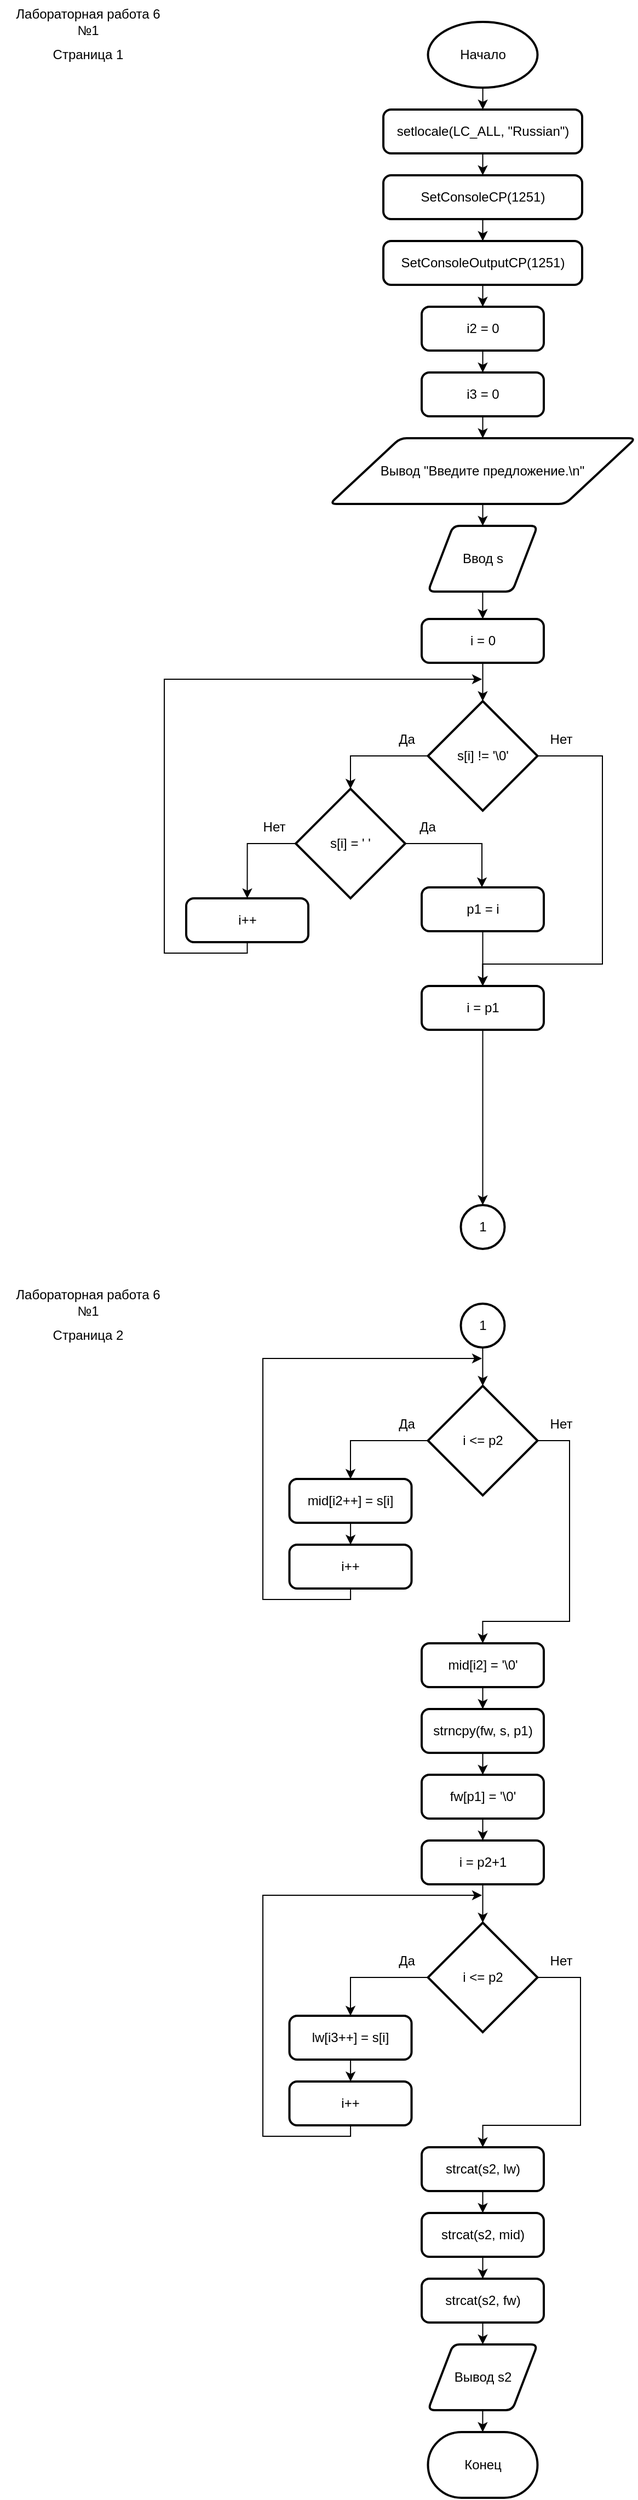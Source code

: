 <mxfile version="20.7.4" type="device" pages="2"><diagram id="2Q4jkBRF-eAL6RVQkHCG" name="1"><mxGraphModel dx="1434" dy="791" grid="1" gridSize="10" guides="1" tooltips="1" connect="1" arrows="1" fold="1" page="1" pageScale="1" pageWidth="827" pageHeight="1169" math="0" shadow="0"><root><mxCell id="0"/><mxCell id="1" parent="0"/><mxCell id="x0oY78uk8iaz-X1Ae8mS-2" value="" style="edgeStyle=orthogonalEdgeStyle;rounded=0;orthogonalLoop=1;jettySize=auto;html=1;" parent="1" source="x0oY78uk8iaz-X1Ae8mS-3" target="x0oY78uk8iaz-X1Ae8mS-5" edge="1"><mxGeometry relative="1" as="geometry"/></mxCell><mxCell id="x0oY78uk8iaz-X1Ae8mS-3" value="Начало" style="strokeWidth=2;html=1;shape=mxgraph.flowchart.start_1;whiteSpace=wrap;" parent="1" vertex="1"><mxGeometry x="390.75" y="20" width="100" height="60" as="geometry"/></mxCell><mxCell id="x0oY78uk8iaz-X1Ae8mS-4" value="" style="edgeStyle=orthogonalEdgeStyle;rounded=0;orthogonalLoop=1;jettySize=auto;html=1;" parent="1" source="x0oY78uk8iaz-X1Ae8mS-5" edge="1"><mxGeometry relative="1" as="geometry"><mxPoint x="440.724" y="160" as="targetPoint"/></mxGeometry></mxCell><mxCell id="x0oY78uk8iaz-X1Ae8mS-5" value="setlocale(LC_ALL, &quot;Russian&quot;)" style="rounded=1;whiteSpace=wrap;html=1;absoluteArcSize=1;arcSize=14;strokeWidth=2;fontSize=12;" parent="1" vertex="1"><mxGeometry x="350" y="100" width="181.5" height="40" as="geometry"/></mxCell><mxCell id="x0oY78uk8iaz-X1Ae8mS-10" value="" style="edgeStyle=orthogonalEdgeStyle;rounded=0;orthogonalLoop=1;jettySize=auto;html=1;" parent="1" source="x0oY78uk8iaz-X1Ae8mS-8" target="x0oY78uk8iaz-X1Ae8mS-9" edge="1"><mxGeometry relative="1" as="geometry"/></mxCell><mxCell id="x0oY78uk8iaz-X1Ae8mS-8" value="SetConsoleCP(1251)" style="rounded=1;whiteSpace=wrap;html=1;absoluteArcSize=1;arcSize=14;strokeWidth=2;fontSize=12;" parent="1" vertex="1"><mxGeometry x="350" y="160" width="181.5" height="40" as="geometry"/></mxCell><mxCell id="x0oY78uk8iaz-X1Ae8mS-12" value="" style="edgeStyle=orthogonalEdgeStyle;rounded=0;orthogonalLoop=1;jettySize=auto;html=1;" parent="1" source="x0oY78uk8iaz-X1Ae8mS-9" target="x0oY78uk8iaz-X1Ae8mS-11" edge="1"><mxGeometry relative="1" as="geometry"/></mxCell><mxCell id="x0oY78uk8iaz-X1Ae8mS-9" value="SetConsoleOutputCP(1251)" style="rounded=1;whiteSpace=wrap;html=1;absoluteArcSize=1;arcSize=14;strokeWidth=2;fontSize=12;" parent="1" vertex="1"><mxGeometry x="350" y="220" width="181.5" height="40" as="geometry"/></mxCell><mxCell id="x0oY78uk8iaz-X1Ae8mS-14" value="" style="edgeStyle=orthogonalEdgeStyle;rounded=0;orthogonalLoop=1;jettySize=auto;html=1;" parent="1" source="x0oY78uk8iaz-X1Ae8mS-11" target="x0oY78uk8iaz-X1Ae8mS-13" edge="1"><mxGeometry relative="1" as="geometry"/></mxCell><mxCell id="x0oY78uk8iaz-X1Ae8mS-11" value="i2 = 0" style="rounded=1;whiteSpace=wrap;html=1;absoluteArcSize=1;arcSize=14;strokeWidth=2;fontSize=12;" parent="1" vertex="1"><mxGeometry x="385" y="280" width="111.5" height="40" as="geometry"/></mxCell><mxCell id="x0oY78uk8iaz-X1Ae8mS-16" value="" style="edgeStyle=orthogonalEdgeStyle;rounded=0;orthogonalLoop=1;jettySize=auto;html=1;" parent="1" source="x0oY78uk8iaz-X1Ae8mS-13" target="x0oY78uk8iaz-X1Ae8mS-15" edge="1"><mxGeometry relative="1" as="geometry"/></mxCell><mxCell id="x0oY78uk8iaz-X1Ae8mS-13" value="i3 = 0" style="rounded=1;whiteSpace=wrap;html=1;absoluteArcSize=1;arcSize=14;strokeWidth=2;fontSize=12;" parent="1" vertex="1"><mxGeometry x="385" y="340" width="111.5" height="40" as="geometry"/></mxCell><mxCell id="x0oY78uk8iaz-X1Ae8mS-18" value="" style="edgeStyle=orthogonalEdgeStyle;rounded=0;orthogonalLoop=1;jettySize=auto;html=1;" parent="1" source="x0oY78uk8iaz-X1Ae8mS-15" target="x0oY78uk8iaz-X1Ae8mS-17" edge="1"><mxGeometry relative="1" as="geometry"/></mxCell><mxCell id="x0oY78uk8iaz-X1Ae8mS-15" value="Вывод&amp;nbsp;&quot;Введите предложение.\n&quot;" style="shape=parallelogram;html=1;strokeWidth=2;perimeter=parallelogramPerimeter;whiteSpace=wrap;rounded=1;arcSize=12;size=0.23;" parent="1" vertex="1"><mxGeometry x="301.12" y="400" width="279.25" height="60" as="geometry"/></mxCell><mxCell id="x0oY78uk8iaz-X1Ae8mS-20" value="" style="edgeStyle=orthogonalEdgeStyle;rounded=0;orthogonalLoop=1;jettySize=auto;html=1;" parent="1" source="x0oY78uk8iaz-X1Ae8mS-17" target="x0oY78uk8iaz-X1Ae8mS-19" edge="1"><mxGeometry relative="1" as="geometry"/></mxCell><mxCell id="x0oY78uk8iaz-X1Ae8mS-17" value="Ввод s" style="shape=parallelogram;html=1;strokeWidth=2;perimeter=parallelogramPerimeter;whiteSpace=wrap;rounded=1;arcSize=12;size=0.23;" parent="1" vertex="1"><mxGeometry x="390.74" y="480" width="100" height="60" as="geometry"/></mxCell><mxCell id="x0oY78uk8iaz-X1Ae8mS-22" value="" style="edgeStyle=orthogonalEdgeStyle;rounded=0;orthogonalLoop=1;jettySize=auto;html=1;" parent="1" source="x0oY78uk8iaz-X1Ae8mS-19" target="x0oY78uk8iaz-X1Ae8mS-21" edge="1"><mxGeometry relative="1" as="geometry"/></mxCell><mxCell id="x0oY78uk8iaz-X1Ae8mS-19" value="i = 0" style="rounded=1;whiteSpace=wrap;html=1;absoluteArcSize=1;arcSize=14;strokeWidth=2;fontSize=12;" parent="1" vertex="1"><mxGeometry x="384.99" y="565" width="111.5" height="40" as="geometry"/></mxCell><mxCell id="x0oY78uk8iaz-X1Ae8mS-24" style="edgeStyle=orthogonalEdgeStyle;rounded=0;orthogonalLoop=1;jettySize=auto;html=1;entryX=0.5;entryY=0;entryDx=0;entryDy=0;entryPerimeter=0;" parent="1" source="x0oY78uk8iaz-X1Ae8mS-21" target="x0oY78uk8iaz-X1Ae8mS-23" edge="1"><mxGeometry relative="1" as="geometry"/></mxCell><mxCell id="x0oY78uk8iaz-X1Ae8mS-58" style="edgeStyle=orthogonalEdgeStyle;rounded=0;orthogonalLoop=1;jettySize=auto;html=1;entryX=0.5;entryY=0;entryDx=0;entryDy=0;" parent="1" source="x0oY78uk8iaz-X1Ae8mS-21" target="x0oY78uk8iaz-X1Ae8mS-44" edge="1"><mxGeometry relative="1" as="geometry"><Array as="points"><mxPoint x="550" y="690"/><mxPoint x="550" y="880"/><mxPoint x="441" y="880"/></Array></mxGeometry></mxCell><mxCell id="x0oY78uk8iaz-X1Ae8mS-21" value="s[i] != '\0'" style="strokeWidth=2;html=1;shape=mxgraph.flowchart.decision;whiteSpace=wrap;" parent="1" vertex="1"><mxGeometry x="390.74" y="640" width="100" height="100" as="geometry"/></mxCell><mxCell id="x0oY78uk8iaz-X1Ae8mS-26" style="edgeStyle=orthogonalEdgeStyle;rounded=0;orthogonalLoop=1;jettySize=auto;html=1;entryX=0.5;entryY=0;entryDx=0;entryDy=0;" parent="1" source="x0oY78uk8iaz-X1Ae8mS-23" target="x0oY78uk8iaz-X1Ae8mS-25" edge="1"><mxGeometry relative="1" as="geometry"><Array as="points"><mxPoint x="440" y="770"/><mxPoint x="440" y="810"/></Array></mxGeometry></mxCell><mxCell id="x0oY78uk8iaz-X1Ae8mS-32" style="edgeStyle=orthogonalEdgeStyle;rounded=0;orthogonalLoop=1;jettySize=auto;html=1;entryX=0.5;entryY=0;entryDx=0;entryDy=0;" parent="1" source="x0oY78uk8iaz-X1Ae8mS-23" target="x0oY78uk8iaz-X1Ae8mS-31" edge="1"><mxGeometry relative="1" as="geometry"><Array as="points"><mxPoint x="226" y="770"/></Array></mxGeometry></mxCell><mxCell id="x0oY78uk8iaz-X1Ae8mS-23" value="s[i] = ' '" style="strokeWidth=2;html=1;shape=mxgraph.flowchart.decision;whiteSpace=wrap;" parent="1" vertex="1"><mxGeometry x="270" y="720" width="100" height="100" as="geometry"/></mxCell><mxCell id="x0oY78uk8iaz-X1Ae8mS-57" style="edgeStyle=orthogonalEdgeStyle;rounded=0;orthogonalLoop=1;jettySize=auto;html=1;entryX=0.5;entryY=0;entryDx=0;entryDy=0;" parent="1" source="x0oY78uk8iaz-X1Ae8mS-25" target="x0oY78uk8iaz-X1Ae8mS-44" edge="1"><mxGeometry relative="1" as="geometry"/></mxCell><mxCell id="x0oY78uk8iaz-X1Ae8mS-25" value="p1 = i" style="rounded=1;whiteSpace=wrap;html=1;absoluteArcSize=1;arcSize=14;strokeWidth=2;fontSize=12;" parent="1" vertex="1"><mxGeometry x="385" y="810" width="111.5" height="40" as="geometry"/></mxCell><mxCell id="x0oY78uk8iaz-X1Ae8mS-37" style="edgeStyle=orthogonalEdgeStyle;rounded=0;orthogonalLoop=1;jettySize=auto;html=1;" parent="1" source="x0oY78uk8iaz-X1Ae8mS-31" edge="1"><mxGeometry relative="1" as="geometry"><mxPoint x="440.0" y="620" as="targetPoint"/><Array as="points"><mxPoint x="226" y="870"/><mxPoint x="150" y="870"/><mxPoint x="150" y="620"/></Array></mxGeometry></mxCell><mxCell id="x0oY78uk8iaz-X1Ae8mS-31" value="i++" style="rounded=1;whiteSpace=wrap;html=1;absoluteArcSize=1;arcSize=14;strokeWidth=2;fontSize=12;" parent="1" vertex="1"><mxGeometry x="170" y="820" width="111.5" height="40" as="geometry"/></mxCell><mxCell id="x0oY78uk8iaz-X1Ae8mS-38" value="Да" style="text;html=1;align=center;verticalAlign=middle;resizable=0;points=[];autosize=1;strokeColor=none;fillColor=none;" parent="1" vertex="1"><mxGeometry x="350.75" y="660.0" width="40" height="30" as="geometry"/></mxCell><mxCell id="x0oY78uk8iaz-X1Ae8mS-39" value="Да" style="text;html=1;align=center;verticalAlign=middle;resizable=0;points=[];autosize=1;strokeColor=none;fillColor=none;" parent="1" vertex="1"><mxGeometry x="370" y="740.0" width="40" height="30" as="geometry"/></mxCell><mxCell id="x0oY78uk8iaz-X1Ae8mS-40" value="Нет" style="text;html=1;align=center;verticalAlign=middle;resizable=0;points=[];autosize=1;strokeColor=none;fillColor=none;" parent="1" vertex="1"><mxGeometry x="230" y="740" width="40" height="30" as="geometry"/></mxCell><mxCell id="x0oY78uk8iaz-X1Ae8mS-41" value="Нет" style="text;html=1;align=center;verticalAlign=middle;resizable=0;points=[];autosize=1;strokeColor=none;fillColor=none;" parent="1" vertex="1"><mxGeometry x="491.5" y="660" width="40" height="30" as="geometry"/></mxCell><mxCell id="x0oY78uk8iaz-X1Ae8mS-86" style="edgeStyle=orthogonalEdgeStyle;rounded=0;orthogonalLoop=1;jettySize=auto;html=1;entryX=0.5;entryY=0;entryDx=0;entryDy=0;entryPerimeter=0;" parent="1" source="x0oY78uk8iaz-X1Ae8mS-44" target="x0oY78uk8iaz-X1Ae8mS-83" edge="1"><mxGeometry relative="1" as="geometry"/></mxCell><mxCell id="x0oY78uk8iaz-X1Ae8mS-44" value="i = p1" style="rounded=1;whiteSpace=wrap;html=1;absoluteArcSize=1;arcSize=14;strokeWidth=2;fontSize=12;" parent="1" vertex="1"><mxGeometry x="384.99" y="900" width="111.5" height="40" as="geometry"/></mxCell><mxCell id="x0oY78uk8iaz-X1Ae8mS-45" style="edgeStyle=orthogonalEdgeStyle;rounded=0;orthogonalLoop=1;jettySize=auto;html=1;entryX=0.5;entryY=0;entryDx=0;entryDy=0;" parent="1" source="x0oY78uk8iaz-X1Ae8mS-46" target="x0oY78uk8iaz-X1Ae8mS-59" edge="1"><mxGeometry relative="1" as="geometry"><mxPoint x="320" y="1345" as="targetPoint"/><Array as="points"><mxPoint x="320" y="1315"/></Array></mxGeometry></mxCell><mxCell id="x0oY78uk8iaz-X1Ae8mS-90" style="edgeStyle=orthogonalEdgeStyle;rounded=0;orthogonalLoop=1;jettySize=auto;html=1;entryX=0.5;entryY=0;entryDx=0;entryDy=0;" parent="1" source="x0oY78uk8iaz-X1Ae8mS-46" target="x0oY78uk8iaz-X1Ae8mS-89" edge="1"><mxGeometry relative="1" as="geometry"><Array as="points"><mxPoint x="520" y="1315"/><mxPoint x="520" y="1480"/><mxPoint x="441" y="1480"/></Array></mxGeometry></mxCell><mxCell id="x0oY78uk8iaz-X1Ae8mS-46" value="i &amp;lt;= p2" style="strokeWidth=2;html=1;shape=mxgraph.flowchart.decision;whiteSpace=wrap;" parent="1" vertex="1"><mxGeometry x="390.74" y="1265" width="100" height="100" as="geometry"/></mxCell><mxCell id="x0oY78uk8iaz-X1Ae8mS-53" value="Да" style="text;html=1;align=center;verticalAlign=middle;resizable=0;points=[];autosize=1;strokeColor=none;fillColor=none;" parent="1" vertex="1"><mxGeometry x="350.75" y="1285.0" width="40" height="30" as="geometry"/></mxCell><mxCell id="x0oY78uk8iaz-X1Ae8mS-56" value="Нет" style="text;html=1;align=center;verticalAlign=middle;resizable=0;points=[];autosize=1;strokeColor=none;fillColor=none;" parent="1" vertex="1"><mxGeometry x="491.5" y="1285" width="40" height="30" as="geometry"/></mxCell><mxCell id="x0oY78uk8iaz-X1Ae8mS-88" style="edgeStyle=orthogonalEdgeStyle;rounded=0;orthogonalLoop=1;jettySize=auto;html=1;entryX=0.5;entryY=0;entryDx=0;entryDy=0;" parent="1" source="x0oY78uk8iaz-X1Ae8mS-59" target="x0oY78uk8iaz-X1Ae8mS-62" edge="1"><mxGeometry relative="1" as="geometry"/></mxCell><mxCell id="x0oY78uk8iaz-X1Ae8mS-59" value="mid[i2++] = s[i]" style="rounded=1;whiteSpace=wrap;html=1;absoluteArcSize=1;arcSize=14;strokeWidth=2;fontSize=12;" parent="1" vertex="1"><mxGeometry x="264.25" y="1350" width="111.5" height="40" as="geometry"/></mxCell><mxCell id="x0oY78uk8iaz-X1Ae8mS-65" style="edgeStyle=orthogonalEdgeStyle;rounded=0;orthogonalLoop=1;jettySize=auto;html=1;" parent="1" source="x0oY78uk8iaz-X1Ae8mS-62" edge="1"><mxGeometry relative="1" as="geometry"><mxPoint x="440.0" y="1240" as="targetPoint"/><Array as="points"><mxPoint x="320" y="1460"/><mxPoint x="240" y="1460"/><mxPoint x="240" y="1240"/></Array></mxGeometry></mxCell><mxCell id="x0oY78uk8iaz-X1Ae8mS-62" value="i++" style="rounded=1;whiteSpace=wrap;html=1;absoluteArcSize=1;arcSize=14;strokeWidth=2;fontSize=12;" parent="1" vertex="1"><mxGeometry x="264.25" y="1410" width="111.5" height="40" as="geometry"/></mxCell><mxCell id="x0oY78uk8iaz-X1Ae8mS-83" value="1" style="strokeWidth=2;html=1;shape=mxgraph.flowchart.start_2;whiteSpace=wrap;" parent="1" vertex="1"><mxGeometry x="420.74" y="1100" width="40" height="40" as="geometry"/></mxCell><mxCell id="x0oY78uk8iaz-X1Ae8mS-85" style="edgeStyle=orthogonalEdgeStyle;rounded=0;orthogonalLoop=1;jettySize=auto;html=1;entryX=0.5;entryY=0;entryDx=0;entryDy=0;entryPerimeter=0;" parent="1" source="x0oY78uk8iaz-X1Ae8mS-84" target="x0oY78uk8iaz-X1Ae8mS-46" edge="1"><mxGeometry relative="1" as="geometry"/></mxCell><mxCell id="x0oY78uk8iaz-X1Ae8mS-84" value="1" style="strokeWidth=2;html=1;shape=mxgraph.flowchart.start_2;whiteSpace=wrap;" parent="1" vertex="1"><mxGeometry x="420.74" y="1190" width="40" height="40" as="geometry"/></mxCell><mxCell id="x0oY78uk8iaz-X1Ae8mS-92" value="" style="edgeStyle=orthogonalEdgeStyle;rounded=0;orthogonalLoop=1;jettySize=auto;html=1;" parent="1" source="x0oY78uk8iaz-X1Ae8mS-89" target="x0oY78uk8iaz-X1Ae8mS-91" edge="1"><mxGeometry relative="1" as="geometry"/></mxCell><mxCell id="x0oY78uk8iaz-X1Ae8mS-89" value="mid[i2] = '\0'" style="rounded=1;whiteSpace=wrap;html=1;absoluteArcSize=1;arcSize=14;strokeWidth=2;fontSize=12;" parent="1" vertex="1"><mxGeometry x="384.99" y="1500" width="111.5" height="40" as="geometry"/></mxCell><mxCell id="x0oY78uk8iaz-X1Ae8mS-94" value="" style="edgeStyle=orthogonalEdgeStyle;rounded=0;orthogonalLoop=1;jettySize=auto;html=1;" parent="1" source="x0oY78uk8iaz-X1Ae8mS-91" target="x0oY78uk8iaz-X1Ae8mS-93" edge="1"><mxGeometry relative="1" as="geometry"/></mxCell><mxCell id="x0oY78uk8iaz-X1Ae8mS-91" value="strncpy(fw, s, p1)" style="rounded=1;whiteSpace=wrap;html=1;absoluteArcSize=1;arcSize=14;strokeWidth=2;fontSize=12;" parent="1" vertex="1"><mxGeometry x="384.99" y="1560" width="111.5" height="40" as="geometry"/></mxCell><mxCell id="x0oY78uk8iaz-X1Ae8mS-96" value="" style="edgeStyle=orthogonalEdgeStyle;rounded=0;orthogonalLoop=1;jettySize=auto;html=1;" parent="1" source="x0oY78uk8iaz-X1Ae8mS-93" target="x0oY78uk8iaz-X1Ae8mS-95" edge="1"><mxGeometry relative="1" as="geometry"/></mxCell><mxCell id="x0oY78uk8iaz-X1Ae8mS-93" value="fw[p1] = '\0'" style="rounded=1;whiteSpace=wrap;html=1;absoluteArcSize=1;arcSize=14;strokeWidth=2;fontSize=12;" parent="1" vertex="1"><mxGeometry x="384.99" y="1620" width="111.5" height="40" as="geometry"/></mxCell><mxCell id="x0oY78uk8iaz-X1Ae8mS-105" style="edgeStyle=orthogonalEdgeStyle;rounded=0;orthogonalLoop=1;jettySize=auto;html=1;entryX=0.5;entryY=0;entryDx=0;entryDy=0;entryPerimeter=0;" parent="1" source="x0oY78uk8iaz-X1Ae8mS-95" target="x0oY78uk8iaz-X1Ae8mS-98" edge="1"><mxGeometry relative="1" as="geometry"/></mxCell><mxCell id="x0oY78uk8iaz-X1Ae8mS-95" value="i = p2+1" style="rounded=1;whiteSpace=wrap;html=1;absoluteArcSize=1;arcSize=14;strokeWidth=2;fontSize=12;" parent="1" vertex="1"><mxGeometry x="385" y="1680" width="111.5" height="40" as="geometry"/></mxCell><mxCell id="x0oY78uk8iaz-X1Ae8mS-97" style="edgeStyle=orthogonalEdgeStyle;rounded=0;orthogonalLoop=1;jettySize=auto;html=1;entryX=0.5;entryY=0;entryDx=0;entryDy=0;" parent="1" source="x0oY78uk8iaz-X1Ae8mS-98" target="x0oY78uk8iaz-X1Ae8mS-102" edge="1"><mxGeometry relative="1" as="geometry"><mxPoint x="320" y="1835" as="targetPoint"/><Array as="points"><mxPoint x="320" y="1805"/></Array></mxGeometry></mxCell><mxCell id="x0oY78uk8iaz-X1Ae8mS-107" style="edgeStyle=orthogonalEdgeStyle;rounded=0;orthogonalLoop=1;jettySize=auto;html=1;entryX=0.5;entryY=0;entryDx=0;entryDy=0;" parent="1" source="x0oY78uk8iaz-X1Ae8mS-98" target="x0oY78uk8iaz-X1Ae8mS-106" edge="1"><mxGeometry relative="1" as="geometry"><Array as="points"><mxPoint x="530" y="1805"/><mxPoint x="530" y="1940"/><mxPoint x="441" y="1940"/></Array></mxGeometry></mxCell><mxCell id="x0oY78uk8iaz-X1Ae8mS-98" value="i &amp;lt;= p2" style="strokeWidth=2;html=1;shape=mxgraph.flowchart.decision;whiteSpace=wrap;" parent="1" vertex="1"><mxGeometry x="390.74" y="1755" width="100" height="100" as="geometry"/></mxCell><mxCell id="x0oY78uk8iaz-X1Ae8mS-99" value="Да" style="text;html=1;align=center;verticalAlign=middle;resizable=0;points=[];autosize=1;strokeColor=none;fillColor=none;" parent="1" vertex="1"><mxGeometry x="350.75" y="1775.0" width="40" height="30" as="geometry"/></mxCell><mxCell id="x0oY78uk8iaz-X1Ae8mS-100" value="Нет" style="text;html=1;align=center;verticalAlign=middle;resizable=0;points=[];autosize=1;strokeColor=none;fillColor=none;" parent="1" vertex="1"><mxGeometry x="491.5" y="1775" width="40" height="30" as="geometry"/></mxCell><mxCell id="x0oY78uk8iaz-X1Ae8mS-101" style="edgeStyle=orthogonalEdgeStyle;rounded=0;orthogonalLoop=1;jettySize=auto;html=1;entryX=0.5;entryY=0;entryDx=0;entryDy=0;" parent="1" source="x0oY78uk8iaz-X1Ae8mS-102" target="x0oY78uk8iaz-X1Ae8mS-104" edge="1"><mxGeometry relative="1" as="geometry"/></mxCell><mxCell id="x0oY78uk8iaz-X1Ae8mS-102" value="lw[i3++] = s[i]" style="rounded=1;whiteSpace=wrap;html=1;absoluteArcSize=1;arcSize=14;strokeWidth=2;fontSize=12;" parent="1" vertex="1"><mxGeometry x="264.25" y="1840" width="111.5" height="40" as="geometry"/></mxCell><mxCell id="x0oY78uk8iaz-X1Ae8mS-103" style="edgeStyle=orthogonalEdgeStyle;rounded=0;orthogonalLoop=1;jettySize=auto;html=1;" parent="1" source="x0oY78uk8iaz-X1Ae8mS-104" edge="1"><mxGeometry relative="1" as="geometry"><mxPoint x="440.0" y="1730" as="targetPoint"/><Array as="points"><mxPoint x="320" y="1950"/><mxPoint x="240" y="1950"/><mxPoint x="240" y="1730"/></Array></mxGeometry></mxCell><mxCell id="x0oY78uk8iaz-X1Ae8mS-104" value="i++" style="rounded=1;whiteSpace=wrap;html=1;absoluteArcSize=1;arcSize=14;strokeWidth=2;fontSize=12;" parent="1" vertex="1"><mxGeometry x="264.25" y="1900" width="111.5" height="40" as="geometry"/></mxCell><mxCell id="x0oY78uk8iaz-X1Ae8mS-111" style="edgeStyle=orthogonalEdgeStyle;rounded=0;orthogonalLoop=1;jettySize=auto;html=1;entryX=0.5;entryY=0;entryDx=0;entryDy=0;" parent="1" source="x0oY78uk8iaz-X1Ae8mS-106" target="x0oY78uk8iaz-X1Ae8mS-108" edge="1"><mxGeometry relative="1" as="geometry"/></mxCell><mxCell id="x0oY78uk8iaz-X1Ae8mS-106" value="strcat(s2, lw)" style="rounded=1;whiteSpace=wrap;html=1;absoluteArcSize=1;arcSize=14;strokeWidth=2;fontSize=12;" parent="1" vertex="1"><mxGeometry x="385" y="1960" width="111.5" height="40" as="geometry"/></mxCell><mxCell id="x0oY78uk8iaz-X1Ae8mS-112" value="" style="edgeStyle=orthogonalEdgeStyle;rounded=0;orthogonalLoop=1;jettySize=auto;html=1;" parent="1" source="x0oY78uk8iaz-X1Ae8mS-108" target="x0oY78uk8iaz-X1Ae8mS-109" edge="1"><mxGeometry relative="1" as="geometry"/></mxCell><mxCell id="x0oY78uk8iaz-X1Ae8mS-108" value="strcat(s2, mid)" style="rounded=1;whiteSpace=wrap;html=1;absoluteArcSize=1;arcSize=14;strokeWidth=2;fontSize=12;" parent="1" vertex="1"><mxGeometry x="384.99" y="2020" width="111.5" height="40" as="geometry"/></mxCell><mxCell id="x0oY78uk8iaz-X1Ae8mS-114" value="" style="edgeStyle=orthogonalEdgeStyle;rounded=0;orthogonalLoop=1;jettySize=auto;html=1;" parent="1" source="x0oY78uk8iaz-X1Ae8mS-109" target="x0oY78uk8iaz-X1Ae8mS-113" edge="1"><mxGeometry relative="1" as="geometry"/></mxCell><mxCell id="x0oY78uk8iaz-X1Ae8mS-109" value="strcat(s2, fw)" style="rounded=1;whiteSpace=wrap;html=1;absoluteArcSize=1;arcSize=14;strokeWidth=2;fontSize=12;" parent="1" vertex="1"><mxGeometry x="385" y="2080" width="111.5" height="40" as="geometry"/></mxCell><mxCell id="x0oY78uk8iaz-X1Ae8mS-116" value="" style="edgeStyle=orthogonalEdgeStyle;rounded=0;orthogonalLoop=1;jettySize=auto;html=1;" parent="1" source="x0oY78uk8iaz-X1Ae8mS-113" target="x0oY78uk8iaz-X1Ae8mS-115" edge="1"><mxGeometry relative="1" as="geometry"/></mxCell><mxCell id="x0oY78uk8iaz-X1Ae8mS-113" value="Вывод s2" style="shape=parallelogram;html=1;strokeWidth=2;perimeter=parallelogramPerimeter;whiteSpace=wrap;rounded=1;arcSize=12;size=0.23;" parent="1" vertex="1"><mxGeometry x="390.74" y="2140" width="100" height="60" as="geometry"/></mxCell><mxCell id="x0oY78uk8iaz-X1Ae8mS-115" value="Конец" style="strokeWidth=2;html=1;shape=mxgraph.flowchart.terminator;whiteSpace=wrap;" parent="1" vertex="1"><mxGeometry x="390.74" y="2220" width="100" height="60" as="geometry"/></mxCell><mxCell id="BdaQJi1E-Dy--tu-V-cd-1" value="Лабораторная работа 6&lt;br&gt;№1" style="text;html=1;align=center;verticalAlign=middle;resizable=0;points=[];autosize=1;strokeColor=none;fillColor=none;" vertex="1" parent="1"><mxGeometry width="160" height="40" as="geometry"/></mxCell><mxCell id="BdaQJi1E-Dy--tu-V-cd-2" value="Страница 1" style="text;html=1;align=center;verticalAlign=middle;resizable=0;points=[];autosize=1;strokeColor=none;fillColor=none;" vertex="1" parent="1"><mxGeometry x="35" y="35" width="90" height="30" as="geometry"/></mxCell><mxCell id="BdaQJi1E-Dy--tu-V-cd-3" value="Лабораторная работа 6&lt;br&gt;№1" style="text;html=1;align=center;verticalAlign=middle;resizable=0;points=[];autosize=1;strokeColor=none;fillColor=none;" vertex="1" parent="1"><mxGeometry y="1169" width="160" height="40" as="geometry"/></mxCell><mxCell id="BdaQJi1E-Dy--tu-V-cd-4" value="Страница 2" style="text;html=1;align=center;verticalAlign=middle;resizable=0;points=[];autosize=1;strokeColor=none;fillColor=none;" vertex="1" parent="1"><mxGeometry x="35" y="1204" width="90" height="30" as="geometry"/></mxCell></root></mxGraphModel></diagram><diagram id="YI30BqjUvgYEHqvFhMxQ" name="2"><mxGraphModel dx="1434" dy="791" grid="1" gridSize="10" guides="1" tooltips="1" connect="1" arrows="1" fold="1" page="1" pageScale="1" pageWidth="827" pageHeight="1169" math="0" shadow="0"><root><mxCell id="0"/><mxCell id="1" parent="0"/><mxCell id="VWcwbloAeHmC6HZ94rEE-2" value="" style="edgeStyle=orthogonalEdgeStyle;rounded=0;orthogonalLoop=1;jettySize=auto;html=1;" parent="1" source="HK7gNuqsGQWLDsDG_QF6-3" target="VWcwbloAeHmC6HZ94rEE-1" edge="1"><mxGeometry relative="1" as="geometry"/></mxCell><mxCell id="HK7gNuqsGQWLDsDG_QF6-3" value="low(char c)" style="strokeWidth=2;html=1;shape=mxgraph.flowchart.start_1;whiteSpace=wrap;" parent="1" vertex="1"><mxGeometry x="390" y="20" width="100" height="60" as="geometry"/></mxCell><mxCell id="3vtRsnlmssapaYSwm5uS-3" style="edgeStyle=orthogonalEdgeStyle;rounded=0;orthogonalLoop=1;jettySize=auto;html=1;entryX=0.5;entryY=0;entryDx=0;entryDy=0;" parent="1" source="VWcwbloAeHmC6HZ94rEE-1" target="3vtRsnlmssapaYSwm5uS-1" edge="1"><mxGeometry relative="1" as="geometry"/></mxCell><mxCell id="VWcwbloAeHmC6HZ94rEE-1" value="l[256] = &quot;абвгдеёжзийклмнопрстуфхцчшщъыьэюяabcdefghijklmnopqrstuvwxyz&quot;" style="rounded=1;whiteSpace=wrap;html=1;absoluteArcSize=1;arcSize=14;strokeWidth=2;fontSize=12;" parent="1" vertex="1"><mxGeometry x="205.54" y="100" width="468.93" height="40" as="geometry"/></mxCell><mxCell id="3vtRsnlmssapaYSwm5uS-4" value="" style="edgeStyle=orthogonalEdgeStyle;rounded=0;orthogonalLoop=1;jettySize=auto;html=1;" parent="1" source="3vtRsnlmssapaYSwm5uS-1" target="3vtRsnlmssapaYSwm5uS-2" edge="1"><mxGeometry relative="1" as="geometry"/></mxCell><mxCell id="3vtRsnlmssapaYSwm5uS-1" value="i = 0" style="rounded=1;whiteSpace=wrap;html=1;absoluteArcSize=1;arcSize=14;strokeWidth=2;fontSize=12;" parent="1" vertex="1"><mxGeometry x="384.26" y="160" width="111.5" height="40" as="geometry"/></mxCell><mxCell id="3vtRsnlmssapaYSwm5uS-6" style="edgeStyle=orthogonalEdgeStyle;rounded=0;orthogonalLoop=1;jettySize=auto;html=1;entryX=0.5;entryY=0;entryDx=0;entryDy=0;entryPerimeter=0;" parent="1" source="3vtRsnlmssapaYSwm5uS-2" target="3vtRsnlmssapaYSwm5uS-5" edge="1"><mxGeometry relative="1" as="geometry"><Array as="points"><mxPoint x="299.99" y="280"/></Array></mxGeometry></mxCell><mxCell id="3vtRsnlmssapaYSwm5uS-16" style="edgeStyle=orthogonalEdgeStyle;rounded=0;orthogonalLoop=1;jettySize=auto;html=1;entryX=0.5;entryY=0;entryDx=0;entryDy=0;entryPerimeter=0;" parent="1" source="3vtRsnlmssapaYSwm5uS-2" target="3vtRsnlmssapaYSwm5uS-15" edge="1"><mxGeometry relative="1" as="geometry"/></mxCell><mxCell id="3vtRsnlmssapaYSwm5uS-2" value="l[i] != '\0'" style="strokeWidth=2;html=1;shape=mxgraph.flowchart.decision;whiteSpace=wrap;" parent="1" vertex="1"><mxGeometry x="390" y="230" width="100" height="100" as="geometry"/></mxCell><mxCell id="3vtRsnlmssapaYSwm5uS-9" style="edgeStyle=orthogonalEdgeStyle;rounded=0;orthogonalLoop=1;jettySize=auto;html=1;entryX=0.5;entryY=0;entryDx=0;entryDy=0;entryPerimeter=0;" parent="1" source="3vtRsnlmssapaYSwm5uS-5" target="3vtRsnlmssapaYSwm5uS-8" edge="1"><mxGeometry relative="1" as="geometry"/></mxCell><mxCell id="3vtRsnlmssapaYSwm5uS-12" style="edgeStyle=orthogonalEdgeStyle;rounded=0;orthogonalLoop=1;jettySize=auto;html=1;entryX=0.5;entryY=0;entryDx=0;entryDy=0;" parent="1" source="3vtRsnlmssapaYSwm5uS-5" target="3vtRsnlmssapaYSwm5uS-10" edge="1"><mxGeometry relative="1" as="geometry"><Array as="points"><mxPoint x="405.99" y="360"/></Array></mxGeometry></mxCell><mxCell id="3vtRsnlmssapaYSwm5uS-5" value="c = l[i]" style="strokeWidth=2;html=1;shape=mxgraph.flowchart.decision;whiteSpace=wrap;" parent="1" vertex="1"><mxGeometry x="249.99" y="310" width="100" height="100" as="geometry"/></mxCell><mxCell id="3vtRsnlmssapaYSwm5uS-8" value="return 1" style="strokeWidth=2;html=1;shape=mxgraph.flowchart.terminator;whiteSpace=wrap;" parent="1" vertex="1"><mxGeometry x="139.99" y="390" width="100" height="60" as="geometry"/></mxCell><mxCell id="3vtRsnlmssapaYSwm5uS-14" style="edgeStyle=orthogonalEdgeStyle;rounded=0;orthogonalLoop=1;jettySize=auto;html=1;" parent="1" source="3vtRsnlmssapaYSwm5uS-10" edge="1"><mxGeometry relative="1" as="geometry"><mxPoint x="440.0" y="210" as="targetPoint"/><Array as="points"><mxPoint x="406" y="470"/><mxPoint x="120" y="470"/><mxPoint x="120" y="210"/></Array></mxGeometry></mxCell><mxCell id="3vtRsnlmssapaYSwm5uS-10" value="i++" style="rounded=1;whiteSpace=wrap;html=1;absoluteArcSize=1;arcSize=14;strokeWidth=2;fontSize=12;" parent="1" vertex="1"><mxGeometry x="349.99" y="400" width="111.5" height="40" as="geometry"/></mxCell><mxCell id="3vtRsnlmssapaYSwm5uS-15" value="return 0" style="strokeWidth=2;html=1;shape=mxgraph.flowchart.terminator;whiteSpace=wrap;" parent="1" vertex="1"><mxGeometry x="520" y="330" width="100" height="60" as="geometry"/></mxCell><mxCell id="3vtRsnlmssapaYSwm5uS-19" value="" style="edgeStyle=orthogonalEdgeStyle;rounded=0;orthogonalLoop=1;jettySize=auto;html=1;" parent="1" source="3vtRsnlmssapaYSwm5uS-17" target="3vtRsnlmssapaYSwm5uS-18" edge="1"><mxGeometry relative="1" as="geometry"/></mxCell><mxCell id="3vtRsnlmssapaYSwm5uS-17" value="toup(char c)" style="strokeWidth=2;html=1;shape=mxgraph.flowchart.start_1;whiteSpace=wrap;" parent="1" vertex="1"><mxGeometry x="390.01" y="520" width="100" height="60" as="geometry"/></mxCell><mxCell id="3vtRsnlmssapaYSwm5uS-21" value="" style="edgeStyle=orthogonalEdgeStyle;rounded=0;orthogonalLoop=1;jettySize=auto;html=1;" parent="1" source="3vtRsnlmssapaYSwm5uS-18" target="3vtRsnlmssapaYSwm5uS-20" edge="1"><mxGeometry relative="1" as="geometry"/></mxCell><mxCell id="3vtRsnlmssapaYSwm5uS-18" value="l[256] = &quot;абвгдеёжзийклмнопрстуфхцчшщъыьэюяabcdefghijklmnopqrstuvwxyz&quot;" style="rounded=1;whiteSpace=wrap;html=1;absoluteArcSize=1;arcSize=14;strokeWidth=2;fontSize=12;" parent="1" vertex="1"><mxGeometry x="205.55" y="600" width="468.93" height="40" as="geometry"/></mxCell><mxCell id="3vtRsnlmssapaYSwm5uS-34" style="edgeStyle=orthogonalEdgeStyle;rounded=0;orthogonalLoop=1;jettySize=auto;html=1;entryX=0.5;entryY=0;entryDx=0;entryDy=0;" parent="1" source="3vtRsnlmssapaYSwm5uS-20" target="3vtRsnlmssapaYSwm5uS-23" edge="1"><mxGeometry relative="1" as="geometry"/></mxCell><mxCell id="3vtRsnlmssapaYSwm5uS-20" value="char u[256] = &quot;АБВГДЕЁЖЗИЙКЛМНОПРСТУФХЦЧШЩЪЫЬЭЮЯABCDEFGHIJKLMNOPQRSTUVWXYZ&quot;" style="rounded=1;whiteSpace=wrap;html=1;absoluteArcSize=1;arcSize=14;strokeWidth=2;fontSize=12;" parent="1" vertex="1"><mxGeometry x="137.79" y="660" width="604.45" height="40" as="geometry"/></mxCell><mxCell id="3vtRsnlmssapaYSwm5uS-22" value="" style="edgeStyle=orthogonalEdgeStyle;rounded=0;orthogonalLoop=1;jettySize=auto;html=1;" parent="1" source="3vtRsnlmssapaYSwm5uS-23" target="3vtRsnlmssapaYSwm5uS-26" edge="1"><mxGeometry relative="1" as="geometry"/></mxCell><mxCell id="3vtRsnlmssapaYSwm5uS-23" value="i = 0" style="rounded=1;whiteSpace=wrap;html=1;absoluteArcSize=1;arcSize=14;strokeWidth=2;fontSize=12;" parent="1" vertex="1"><mxGeometry x="384.26" y="720" width="111.5" height="40" as="geometry"/></mxCell><mxCell id="3vtRsnlmssapaYSwm5uS-24" style="edgeStyle=orthogonalEdgeStyle;rounded=0;orthogonalLoop=1;jettySize=auto;html=1;entryX=0.5;entryY=0;entryDx=0;entryDy=0;entryPerimeter=0;" parent="1" source="3vtRsnlmssapaYSwm5uS-26" target="3vtRsnlmssapaYSwm5uS-29" edge="1"><mxGeometry relative="1" as="geometry"><Array as="points"><mxPoint x="299.99" y="840"/></Array></mxGeometry></mxCell><mxCell id="3vtRsnlmssapaYSwm5uS-25" style="edgeStyle=orthogonalEdgeStyle;rounded=0;orthogonalLoop=1;jettySize=auto;html=1;entryX=0.5;entryY=0;entryDx=0;entryDy=0;entryPerimeter=0;" parent="1" source="3vtRsnlmssapaYSwm5uS-26" target="3vtRsnlmssapaYSwm5uS-33" edge="1"><mxGeometry relative="1" as="geometry"/></mxCell><mxCell id="3vtRsnlmssapaYSwm5uS-26" value="l[i] != '\0'" style="strokeWidth=2;html=1;shape=mxgraph.flowchart.decision;whiteSpace=wrap;" parent="1" vertex="1"><mxGeometry x="390" y="790" width="100" height="100" as="geometry"/></mxCell><mxCell id="3vtRsnlmssapaYSwm5uS-36" style="edgeStyle=orthogonalEdgeStyle;rounded=0;orthogonalLoop=1;jettySize=auto;html=1;entryX=0.5;entryY=0;entryDx=0;entryDy=0;" parent="1" source="3vtRsnlmssapaYSwm5uS-29" target="3vtRsnlmssapaYSwm5uS-35" edge="1"><mxGeometry relative="1" as="geometry"><Array as="points"><mxPoint x="206" y="920"/></Array></mxGeometry></mxCell><mxCell id="3vtRsnlmssapaYSwm5uS-38" style="edgeStyle=orthogonalEdgeStyle;rounded=0;orthogonalLoop=1;jettySize=auto;html=1;entryX=0.5;entryY=0;entryDx=0;entryDy=0;" parent="1" source="3vtRsnlmssapaYSwm5uS-29" target="3vtRsnlmssapaYSwm5uS-32" edge="1"><mxGeometry relative="1" as="geometry"><Array as="points"><mxPoint x="380" y="920"/><mxPoint x="380" y="1020"/><mxPoint x="294" y="1020"/></Array></mxGeometry></mxCell><mxCell id="3vtRsnlmssapaYSwm5uS-29" value="c = l[i]" style="strokeWidth=2;html=1;shape=mxgraph.flowchart.decision;whiteSpace=wrap;" parent="1" vertex="1"><mxGeometry x="249.99" y="870" width="100" height="100" as="geometry"/></mxCell><mxCell id="3vtRsnlmssapaYSwm5uS-31" style="edgeStyle=orthogonalEdgeStyle;rounded=0;orthogonalLoop=1;jettySize=auto;html=1;" parent="1" source="3vtRsnlmssapaYSwm5uS-32" edge="1"><mxGeometry relative="1" as="geometry"><mxPoint x="440.0" y="770" as="targetPoint"/><Array as="points"><mxPoint x="294" y="1090"/><mxPoint x="120" y="1090"/><mxPoint x="120" y="770"/></Array></mxGeometry></mxCell><mxCell id="3vtRsnlmssapaYSwm5uS-32" value="i++" style="rounded=1;whiteSpace=wrap;html=1;absoluteArcSize=1;arcSize=14;strokeWidth=2;fontSize=12;" parent="1" vertex="1"><mxGeometry x="238.49" y="1040" width="111.5" height="40" as="geometry"/></mxCell><mxCell id="3vtRsnlmssapaYSwm5uS-33" value="return c" style="strokeWidth=2;html=1;shape=mxgraph.flowchart.terminator;whiteSpace=wrap;" parent="1" vertex="1"><mxGeometry x="520" y="890" width="100" height="60" as="geometry"/></mxCell><mxCell id="3vtRsnlmssapaYSwm5uS-37" value="" style="edgeStyle=orthogonalEdgeStyle;rounded=0;orthogonalLoop=1;jettySize=auto;html=1;" parent="1" source="3vtRsnlmssapaYSwm5uS-35" target="3vtRsnlmssapaYSwm5uS-32" edge="1"><mxGeometry relative="1" as="geometry"/></mxCell><mxCell id="3vtRsnlmssapaYSwm5uS-35" value="c = u[i]" style="rounded=1;whiteSpace=wrap;html=1;absoluteArcSize=1;arcSize=14;strokeWidth=2;fontSize=12;" parent="1" vertex="1"><mxGeometry x="150" y="960" width="111.5" height="40" as="geometry"/></mxCell><mxCell id="m-fepliuks5S8adUdF5Y-1" value="Да" style="text;html=1;align=center;verticalAlign=middle;resizable=0;points=[];autosize=1;strokeColor=none;fillColor=none;" parent="1" vertex="1"><mxGeometry x="350.01" y="810.0" width="40" height="30" as="geometry"/></mxCell><mxCell id="m-fepliuks5S8adUdF5Y-2" value="Да" style="text;html=1;align=center;verticalAlign=middle;resizable=0;points=[];autosize=1;strokeColor=none;fillColor=none;" parent="1" vertex="1"><mxGeometry x="209.99" y="890.0" width="40" height="30" as="geometry"/></mxCell><mxCell id="m-fepliuks5S8adUdF5Y-4" value="Нет" style="text;html=1;align=center;verticalAlign=middle;resizable=0;points=[];autosize=1;strokeColor=none;fillColor=none;" parent="1" vertex="1"><mxGeometry x="490" y="810" width="40" height="30" as="geometry"/></mxCell><mxCell id="m-fepliuks5S8adUdF5Y-5" value="Нет" style="text;html=1;align=center;verticalAlign=middle;resizable=0;points=[];autosize=1;strokeColor=none;fillColor=none;" parent="1" vertex="1"><mxGeometry x="349.99" y="890" width="40" height="30" as="geometry"/></mxCell><mxCell id="CcNB4nLfsBglOGl1wArU-1" value="" style="edgeStyle=orthogonalEdgeStyle;rounded=0;orthogonalLoop=1;jettySize=auto;html=1;" parent="1" source="CcNB4nLfsBglOGl1wArU-2" target="CcNB4nLfsBglOGl1wArU-4" edge="1"><mxGeometry relative="1" as="geometry"/></mxCell><mxCell id="CcNB4nLfsBglOGl1wArU-2" value="Начало" style="strokeWidth=2;html=1;shape=mxgraph.flowchart.start_1;whiteSpace=wrap;" parent="1" vertex="1"><mxGeometry x="390.76" y="1190" width="100" height="60" as="geometry"/></mxCell><mxCell id="CcNB4nLfsBglOGl1wArU-3" value="" style="edgeStyle=orthogonalEdgeStyle;rounded=0;orthogonalLoop=1;jettySize=auto;html=1;" parent="1" source="CcNB4nLfsBglOGl1wArU-4" edge="1"><mxGeometry relative="1" as="geometry"><mxPoint x="440.734" y="1330" as="targetPoint"/></mxGeometry></mxCell><mxCell id="CcNB4nLfsBglOGl1wArU-4" value="setlocale(LC_ALL, &quot;Russian&quot;)" style="rounded=1;whiteSpace=wrap;html=1;absoluteArcSize=1;arcSize=14;strokeWidth=2;fontSize=12;" parent="1" vertex="1"><mxGeometry x="350.01" y="1270" width="181.5" height="40" as="geometry"/></mxCell><mxCell id="CcNB4nLfsBglOGl1wArU-5" value="" style="edgeStyle=orthogonalEdgeStyle;rounded=0;orthogonalLoop=1;jettySize=auto;html=1;" parent="1" source="CcNB4nLfsBglOGl1wArU-6" target="CcNB4nLfsBglOGl1wArU-7" edge="1"><mxGeometry relative="1" as="geometry"/></mxCell><mxCell id="CcNB4nLfsBglOGl1wArU-6" value="SetConsoleCP(1251)" style="rounded=1;whiteSpace=wrap;html=1;absoluteArcSize=1;arcSize=14;strokeWidth=2;fontSize=12;" parent="1" vertex="1"><mxGeometry x="350.01" y="1330" width="181.5" height="40" as="geometry"/></mxCell><mxCell id="CcNB4nLfsBglOGl1wArU-9" value="" style="edgeStyle=orthogonalEdgeStyle;rounded=0;orthogonalLoop=1;jettySize=auto;html=1;" parent="1" source="CcNB4nLfsBglOGl1wArU-7" target="CcNB4nLfsBglOGl1wArU-8" edge="1"><mxGeometry relative="1" as="geometry"/></mxCell><mxCell id="CcNB4nLfsBglOGl1wArU-7" value="SetConsoleOutputCP(1251)" style="rounded=1;whiteSpace=wrap;html=1;absoluteArcSize=1;arcSize=14;strokeWidth=2;fontSize=12;" parent="1" vertex="1"><mxGeometry x="350.01" y="1390" width="181.5" height="40" as="geometry"/></mxCell><mxCell id="CcNB4nLfsBglOGl1wArU-11" value="" style="edgeStyle=orthogonalEdgeStyle;rounded=0;orthogonalLoop=1;jettySize=auto;html=1;" parent="1" source="CcNB4nLfsBglOGl1wArU-8" target="CcNB4nLfsBglOGl1wArU-10" edge="1"><mxGeometry relative="1" as="geometry"/></mxCell><mxCell id="CcNB4nLfsBglOGl1wArU-8" value="с = 0" style="rounded=1;whiteSpace=wrap;html=1;absoluteArcSize=1;arcSize=14;strokeWidth=2;fontSize=12;" parent="1" vertex="1"><mxGeometry x="385.01" y="1450" width="111.5" height="40" as="geometry"/></mxCell><mxCell id="CcNB4nLfsBglOGl1wArU-13" value="" style="edgeStyle=orthogonalEdgeStyle;rounded=0;orthogonalLoop=1;jettySize=auto;html=1;" parent="1" source="CcNB4nLfsBglOGl1wArU-10" target="CcNB4nLfsBglOGl1wArU-12" edge="1"><mxGeometry relative="1" as="geometry"/></mxCell><mxCell id="CcNB4nLfsBglOGl1wArU-10" value="Вывод&amp;nbsp;&quot;Введите строку:\n&quot;" style="shape=parallelogram;html=1;strokeWidth=2;perimeter=parallelogramPerimeter;whiteSpace=wrap;rounded=1;arcSize=12;size=0.23;" parent="1" vertex="1"><mxGeometry x="331.14" y="1510" width="219.24" height="60" as="geometry"/></mxCell><mxCell id="CcNB4nLfsBglOGl1wArU-15" value="" style="edgeStyle=orthogonalEdgeStyle;rounded=0;orthogonalLoop=1;jettySize=auto;html=1;" parent="1" source="CcNB4nLfsBglOGl1wArU-12" target="CcNB4nLfsBglOGl1wArU-14" edge="1"><mxGeometry relative="1" as="geometry"/></mxCell><mxCell id="CcNB4nLfsBglOGl1wArU-12" value="Ввод s" style="shape=parallelogram;html=1;strokeWidth=2;perimeter=parallelogramPerimeter;whiteSpace=wrap;rounded=1;arcSize=12;size=0.23;" parent="1" vertex="1"><mxGeometry x="390.76" y="1590" width="100" height="60" as="geometry"/></mxCell><mxCell id="CcNB4nLfsBglOGl1wArU-17" value="" style="edgeStyle=orthogonalEdgeStyle;rounded=0;orthogonalLoop=1;jettySize=auto;html=1;" parent="1" source="CcNB4nLfsBglOGl1wArU-14" target="CcNB4nLfsBglOGl1wArU-16" edge="1"><mxGeometry relative="1" as="geometry"/></mxCell><mxCell id="CcNB4nLfsBglOGl1wArU-14" value="i = 0" style="rounded=1;whiteSpace=wrap;html=1;absoluteArcSize=1;arcSize=14;strokeWidth=2;fontSize=12;" parent="1" vertex="1"><mxGeometry x="384.25" y="1670" width="111.5" height="40" as="geometry"/></mxCell><mxCell id="CcNB4nLfsBglOGl1wArU-19" style="edgeStyle=orthogonalEdgeStyle;rounded=0;orthogonalLoop=1;jettySize=auto;html=1;entryX=0.5;entryY=0;entryDx=0;entryDy=0;entryPerimeter=0;" parent="1" source="CcNB4nLfsBglOGl1wArU-16" target="CcNB4nLfsBglOGl1wArU-18" edge="1"><mxGeometry relative="1" as="geometry"/></mxCell><mxCell id="aOfD0fHut-YiGub3ER3X-4" style="edgeStyle=orthogonalEdgeStyle;rounded=0;orthogonalLoop=1;jettySize=auto;html=1;entryX=0.5;entryY=0;entryDx=0;entryDy=0;entryPerimeter=0;" parent="1" source="CcNB4nLfsBglOGl1wArU-16" target="aOfD0fHut-YiGub3ER3X-1" edge="1"><mxGeometry relative="1" as="geometry"><Array as="points"><mxPoint x="560" y="1790"/><mxPoint x="560" y="2260"/><mxPoint x="441" y="2260"/></Array></mxGeometry></mxCell><mxCell id="CcNB4nLfsBglOGl1wArU-16" value="s[i + 2] != '\0'" style="strokeWidth=2;html=1;shape=mxgraph.flowchart.decision;whiteSpace=wrap;" parent="1" vertex="1"><mxGeometry x="390.76" y="1740" width="100" height="100" as="geometry"/></mxCell><mxCell id="CcNB4nLfsBglOGl1wArU-24" style="edgeStyle=orthogonalEdgeStyle;rounded=0;orthogonalLoop=1;jettySize=auto;html=1;entryX=0.5;entryY=0;entryDx=0;entryDy=0;" parent="1" source="CcNB4nLfsBglOGl1wArU-18" target="CcNB4nLfsBglOGl1wArU-21" edge="1"><mxGeometry relative="1" as="geometry"><Array as="points"><mxPoint x="145" y="1870"/></Array></mxGeometry></mxCell><mxCell id="CcNB4nLfsBglOGl1wArU-29" style="edgeStyle=orthogonalEdgeStyle;rounded=0;orthogonalLoop=1;jettySize=auto;html=1;entryX=0.5;entryY=0;entryDx=0;entryDy=0;" parent="1" source="CcNB4nLfsBglOGl1wArU-18" target="CcNB4nLfsBglOGl1wArU-27" edge="1"><mxGeometry relative="1" as="geometry"><Array as="points"><mxPoint x="350" y="1870"/><mxPoint x="350" y="2060"/><mxPoint x="256" y="2060"/></Array></mxGeometry></mxCell><mxCell id="CcNB4nLfsBglOGl1wArU-18" value="s[i] == '.' &amp;amp;&amp;amp; low(s[i + 2]" style="strokeWidth=2;html=1;shape=mxgraph.flowchart.decision;whiteSpace=wrap;" parent="1" vertex="1"><mxGeometry x="205.55" y="1820" width="100" height="100" as="geometry"/></mxCell><mxCell id="CcNB4nLfsBglOGl1wArU-26" value="" style="edgeStyle=orthogonalEdgeStyle;rounded=0;orthogonalLoop=1;jettySize=auto;html=1;" parent="1" source="CcNB4nLfsBglOGl1wArU-21" target="CcNB4nLfsBglOGl1wArU-25" edge="1"><mxGeometry relative="1" as="geometry"/></mxCell><mxCell id="CcNB4nLfsBglOGl1wArU-21" value="" style="verticalLabelPosition=bottom;verticalAlign=top;html=1;shape=process;whiteSpace=wrap;rounded=1;size=0.14;arcSize=6;" parent="1" vertex="1"><mxGeometry x="60" y="1920" width="170" height="60" as="geometry"/></mxCell><mxCell id="CcNB4nLfsBglOGl1wArU-23" value="&lt;span style=&quot;text-align: left;&quot;&gt;s[i + 2] = toup(s[i + 2])&lt;/span&gt;" style="text;html=1;align=center;verticalAlign=middle;resizable=0;points=[];autosize=1;strokeColor=none;fillColor=none;" parent="1" vertex="1"><mxGeometry x="75" y="1935" width="140" height="30" as="geometry"/></mxCell><mxCell id="CcNB4nLfsBglOGl1wArU-28" style="edgeStyle=orthogonalEdgeStyle;rounded=0;orthogonalLoop=1;jettySize=auto;html=1;entryX=0.5;entryY=0;entryDx=0;entryDy=0;" parent="1" source="CcNB4nLfsBglOGl1wArU-25" target="CcNB4nLfsBglOGl1wArU-27" edge="1"><mxGeometry relative="1" as="geometry"/></mxCell><mxCell id="CcNB4nLfsBglOGl1wArU-25" value="c++" style="rounded=1;whiteSpace=wrap;html=1;absoluteArcSize=1;arcSize=14;strokeWidth=2;fontSize=12;" parent="1" vertex="1"><mxGeometry x="89.25" y="2000" width="111.5" height="40" as="geometry"/></mxCell><mxCell id="CcNB4nLfsBglOGl1wArU-30" style="edgeStyle=orthogonalEdgeStyle;rounded=0;orthogonalLoop=1;jettySize=auto;html=1;" parent="1" source="CcNB4nLfsBglOGl1wArU-27" edge="1"><mxGeometry relative="1" as="geometry"><mxPoint x="440.0" y="1720" as="targetPoint"/><Array as="points"><mxPoint x="256" y="2130"/><mxPoint x="40" y="2130"/><mxPoint x="40" y="1720"/></Array></mxGeometry></mxCell><mxCell id="CcNB4nLfsBglOGl1wArU-27" value="i++" style="rounded=1;whiteSpace=wrap;html=1;absoluteArcSize=1;arcSize=14;strokeWidth=2;fontSize=12;" parent="1" vertex="1"><mxGeometry x="199.8" y="2080" width="111.5" height="40" as="geometry"/></mxCell><mxCell id="aOfD0fHut-YiGub3ER3X-1" value="1" style="strokeWidth=2;html=1;shape=mxgraph.flowchart.start_2;whiteSpace=wrap;" parent="1" vertex="1"><mxGeometry x="421.49" y="2280" width="40" height="40" as="geometry"/></mxCell><mxCell id="aOfD0fHut-YiGub3ER3X-7" value="" style="edgeStyle=orthogonalEdgeStyle;rounded=0;orthogonalLoop=1;jettySize=auto;html=1;" parent="1" source="aOfD0fHut-YiGub3ER3X-5" target="aOfD0fHut-YiGub3ER3X-6" edge="1"><mxGeometry relative="1" as="geometry"/></mxCell><mxCell id="aOfD0fHut-YiGub3ER3X-5" value="1" style="strokeWidth=2;html=1;shape=mxgraph.flowchart.start_2;whiteSpace=wrap;" parent="1" vertex="1"><mxGeometry x="421.49" y="2360" width="40" height="40" as="geometry"/></mxCell><mxCell id="aOfD0fHut-YiGub3ER3X-9" style="edgeStyle=orthogonalEdgeStyle;rounded=0;orthogonalLoop=1;jettySize=auto;html=1;" parent="1" source="aOfD0fHut-YiGub3ER3X-6" target="aOfD0fHut-YiGub3ER3X-8" edge="1"><mxGeometry relative="1" as="geometry"><Array as="points"><mxPoint x="230" y="2470"/></Array></mxGeometry></mxCell><mxCell id="aOfD0fHut-YiGub3ER3X-24" style="edgeStyle=orthogonalEdgeStyle;rounded=0;orthogonalLoop=1;jettySize=auto;html=1;entryX=0.5;entryY=0;entryDx=0;entryDy=0;" parent="1" source="aOfD0fHut-YiGub3ER3X-6" target="aOfD0fHut-YiGub3ER3X-23" edge="1"><mxGeometry relative="1" as="geometry"/></mxCell><mxCell id="aOfD0fHut-YiGub3ER3X-6" value="c &amp;gt; 0" style="strokeWidth=2;html=1;shape=mxgraph.flowchart.decision;whiteSpace=wrap;" parent="1" vertex="1"><mxGeometry x="390.76" y="2420" width="100" height="100" as="geometry"/></mxCell><mxCell id="aOfD0fHut-YiGub3ER3X-11" value="" style="edgeStyle=orthogonalEdgeStyle;rounded=0;orthogonalLoop=1;jettySize=auto;html=1;" parent="1" source="aOfD0fHut-YiGub3ER3X-8" target="aOfD0fHut-YiGub3ER3X-10" edge="1"><mxGeometry relative="1" as="geometry"/></mxCell><mxCell id="aOfD0fHut-YiGub3ER3X-8" value="Вывод &quot;\nНесколько (c) слов после точки &lt;br&gt;начинаются с маленькой буквы! Исправляю:\n&quot;" style="shape=parallelogram;html=1;strokeWidth=2;perimeter=parallelogramPerimeter;whiteSpace=wrap;rounded=1;arcSize=12;size=0.23;" parent="1" vertex="1"><mxGeometry x="34.99" y="2530" width="390" height="60" as="geometry"/></mxCell><mxCell id="aOfD0fHut-YiGub3ER3X-13" value="" style="edgeStyle=orthogonalEdgeStyle;rounded=0;orthogonalLoop=1;jettySize=auto;html=1;" parent="1" source="aOfD0fHut-YiGub3ER3X-10" target="aOfD0fHut-YiGub3ER3X-12" edge="1"><mxGeometry relative="1" as="geometry"/></mxCell><mxCell id="aOfD0fHut-YiGub3ER3X-10" value="i = 0" style="rounded=1;whiteSpace=wrap;html=1;absoluteArcSize=1;arcSize=14;strokeWidth=2;fontSize=12;" parent="1" vertex="1"><mxGeometry x="174.24" y="2610" width="111.5" height="40" as="geometry"/></mxCell><mxCell id="aOfD0fHut-YiGub3ER3X-15" style="edgeStyle=orthogonalEdgeStyle;rounded=0;orthogonalLoop=1;jettySize=auto;html=1;entryX=0.5;entryY=0;entryDx=0;entryDy=0;" parent="1" source="aOfD0fHut-YiGub3ER3X-12" target="aOfD0fHut-YiGub3ER3X-14" edge="1"><mxGeometry relative="1" as="geometry"/></mxCell><mxCell id="aOfD0fHut-YiGub3ER3X-22" style="edgeStyle=orthogonalEdgeStyle;rounded=0;orthogonalLoop=1;jettySize=auto;html=1;" parent="1" source="aOfD0fHut-YiGub3ER3X-12" target="aOfD0fHut-YiGub3ER3X-21" edge="1"><mxGeometry relative="1" as="geometry"><Array as="points"><mxPoint x="340" y="2730"/></Array></mxGeometry></mxCell><mxCell id="aOfD0fHut-YiGub3ER3X-12" value="s[i] != '\0'" style="strokeWidth=2;html=1;shape=mxgraph.flowchart.decision;whiteSpace=wrap;" parent="1" vertex="1"><mxGeometry x="179.99" y="2680" width="100" height="100" as="geometry"/></mxCell><mxCell id="aOfD0fHut-YiGub3ER3X-17" value="" style="edgeStyle=orthogonalEdgeStyle;rounded=0;orthogonalLoop=1;jettySize=auto;html=1;" parent="1" source="aOfD0fHut-YiGub3ER3X-14" target="aOfD0fHut-YiGub3ER3X-16" edge="1"><mxGeometry relative="1" as="geometry"/></mxCell><mxCell id="aOfD0fHut-YiGub3ER3X-14" value="Вывод s[i]" style="shape=parallelogram;html=1;strokeWidth=2;perimeter=parallelogramPerimeter;whiteSpace=wrap;rounded=1;arcSize=12;size=0.23;" parent="1" vertex="1"><mxGeometry x="70" y="2770" width="100" height="60" as="geometry"/></mxCell><mxCell id="aOfD0fHut-YiGub3ER3X-19" style="edgeStyle=orthogonalEdgeStyle;rounded=0;orthogonalLoop=1;jettySize=auto;html=1;" parent="1" source="aOfD0fHut-YiGub3ER3X-16" edge="1"><mxGeometry relative="1" as="geometry"><mxPoint x="230" y="2660" as="targetPoint"/><Array as="points"><mxPoint x="120" y="2900"/><mxPoint x="40" y="2900"/><mxPoint x="40" y="2660"/></Array></mxGeometry></mxCell><mxCell id="aOfD0fHut-YiGub3ER3X-16" value="i++" style="rounded=1;whiteSpace=wrap;html=1;absoluteArcSize=1;arcSize=14;strokeWidth=2;fontSize=12;" parent="1" vertex="1"><mxGeometry x="64.25" y="2850" width="111.5" height="40" as="geometry"/></mxCell><mxCell id="aOfD0fHut-YiGub3ER3X-26" style="edgeStyle=orthogonalEdgeStyle;rounded=0;orthogonalLoop=1;jettySize=auto;html=1;entryX=0.5;entryY=0;entryDx=0;entryDy=0;entryPerimeter=0;" parent="1" source="aOfD0fHut-YiGub3ER3X-21" target="aOfD0fHut-YiGub3ER3X-25" edge="1"><mxGeometry relative="1" as="geometry"><Array as="points"><mxPoint x="340" y="2940"/><mxPoint x="441" y="2940"/></Array></mxGeometry></mxCell><mxCell id="aOfD0fHut-YiGub3ER3X-21" value="Вывод &quot;\n&quot;" style="shape=parallelogram;html=1;strokeWidth=2;perimeter=parallelogramPerimeter;whiteSpace=wrap;rounded=1;arcSize=12;size=0.23;" parent="1" vertex="1"><mxGeometry x="289.99" y="2770" width="100" height="60" as="geometry"/></mxCell><mxCell id="aOfD0fHut-YiGub3ER3X-27" style="edgeStyle=orthogonalEdgeStyle;rounded=0;orthogonalLoop=1;jettySize=auto;html=1;entryX=0.5;entryY=0;entryDx=0;entryDy=0;entryPerimeter=0;" parent="1" source="aOfD0fHut-YiGub3ER3X-23" target="aOfD0fHut-YiGub3ER3X-25" edge="1"><mxGeometry relative="1" as="geometry"><Array as="points"><mxPoint x="637" y="2940"/><mxPoint x="441" y="2940"/></Array></mxGeometry></mxCell><mxCell id="aOfD0fHut-YiGub3ER3X-23" value="Вывод&amp;nbsp;&quot;\nВсе слова после точки &lt;br&gt;начинаются с большой буквы!\n&quot;" style="shape=parallelogram;html=1;strokeWidth=2;perimeter=parallelogramPerimeter;whiteSpace=wrap;rounded=1;arcSize=12;size=0.23;" parent="1" vertex="1"><mxGeometry x="500" y="2530" width="275.01" height="60" as="geometry"/></mxCell><mxCell id="aOfD0fHut-YiGub3ER3X-25" value="Конец" style="strokeWidth=2;html=1;shape=mxgraph.flowchart.terminator;whiteSpace=wrap;" parent="1" vertex="1"><mxGeometry x="391.49" y="2960" width="100" height="60" as="geometry"/></mxCell><mxCell id="SoiRjQny5b7To_5W5j15-2" value="Да" style="text;html=1;align=center;verticalAlign=middle;resizable=0;points=[];autosize=1;strokeColor=none;fillColor=none;" parent="1" vertex="1"><mxGeometry x="350" y="250" width="40" height="30" as="geometry"/></mxCell><mxCell id="SoiRjQny5b7To_5W5j15-3" value="Нет" style="text;html=1;align=center;verticalAlign=middle;resizable=0;points=[];autosize=1;strokeColor=none;fillColor=none;" parent="1" vertex="1"><mxGeometry x="490" y="250" width="40" height="30" as="geometry"/></mxCell><mxCell id="SoiRjQny5b7To_5W5j15-4" value="Да" style="text;html=1;align=center;verticalAlign=middle;resizable=0;points=[];autosize=1;strokeColor=none;fillColor=none;" parent="1" vertex="1"><mxGeometry x="351.49" y="1760" width="40" height="30" as="geometry"/></mxCell><mxCell id="SoiRjQny5b7To_5W5j15-5" value="Нет" style="text;html=1;align=center;verticalAlign=middle;resizable=0;points=[];autosize=1;strokeColor=none;fillColor=none;" parent="1" vertex="1"><mxGeometry x="490" y="1760" width="40" height="30" as="geometry"/></mxCell><mxCell id="SoiRjQny5b7To_5W5j15-6" value="Да" style="text;html=1;align=center;verticalAlign=middle;resizable=0;points=[];autosize=1;strokeColor=none;fillColor=none;" parent="1" vertex="1"><mxGeometry x="165.54" y="1840" width="40" height="30" as="geometry"/></mxCell><mxCell id="SoiRjQny5b7To_5W5j15-7" value="Нет" style="text;html=1;align=center;verticalAlign=middle;resizable=0;points=[];autosize=1;strokeColor=none;fillColor=none;" parent="1" vertex="1"><mxGeometry x="305.55" y="1840" width="40" height="30" as="geometry"/></mxCell><mxCell id="SoiRjQny5b7To_5W5j15-8" value="Да" style="text;html=1;align=center;verticalAlign=middle;resizable=0;points=[];autosize=1;strokeColor=none;fillColor=none;" parent="1" vertex="1"><mxGeometry x="350.76" y="2440" width="40" height="30" as="geometry"/></mxCell><mxCell id="SoiRjQny5b7To_5W5j15-9" value="Да" style="text;html=1;align=center;verticalAlign=middle;resizable=0;points=[];autosize=1;strokeColor=none;fillColor=none;" parent="1" vertex="1"><mxGeometry x="139.99" y="2700" width="40" height="30" as="geometry"/></mxCell><mxCell id="SoiRjQny5b7To_5W5j15-10" value="Нет" style="text;html=1;align=center;verticalAlign=middle;resizable=0;points=[];autosize=1;strokeColor=none;fillColor=none;" parent="1" vertex="1"><mxGeometry x="491.51" y="2440" width="40" height="30" as="geometry"/></mxCell><mxCell id="SoiRjQny5b7To_5W5j15-12" value="Нет" style="text;html=1;align=center;verticalAlign=middle;resizable=0;points=[];autosize=1;strokeColor=none;fillColor=none;" parent="1" vertex="1"><mxGeometry x="279.99" y="2700" width="40" height="30" as="geometry"/></mxCell><mxCell id="NFQ6pvDZ5Bp-hyqpZxEu-1" value="Лабораторная работа 6&lt;br&gt;№2" style="text;html=1;align=center;verticalAlign=middle;resizable=0;points=[];autosize=1;strokeColor=none;fillColor=none;" vertex="1" parent="1"><mxGeometry width="160" height="40" as="geometry"/></mxCell><mxCell id="NFQ6pvDZ5Bp-hyqpZxEu-2" value="Страница 1" style="text;html=1;align=center;verticalAlign=middle;resizable=0;points=[];autosize=1;strokeColor=none;fillColor=none;" vertex="1" parent="1"><mxGeometry x="35" y="35" width="90" height="30" as="geometry"/></mxCell><mxCell id="NFQ6pvDZ5Bp-hyqpZxEu-3" value="Лабораторная работа 6&lt;br&gt;№2" style="text;html=1;align=center;verticalAlign=middle;resizable=0;points=[];autosize=1;strokeColor=none;fillColor=none;" vertex="1" parent="1"><mxGeometry y="1169" width="160" height="40" as="geometry"/></mxCell><mxCell id="NFQ6pvDZ5Bp-hyqpZxEu-4" value="Страница 2" style="text;html=1;align=center;verticalAlign=middle;resizable=0;points=[];autosize=1;strokeColor=none;fillColor=none;" vertex="1" parent="1"><mxGeometry x="35" y="1204" width="90" height="30" as="geometry"/></mxCell><mxCell id="NFQ6pvDZ5Bp-hyqpZxEu-5" value="Лабораторная работа 6&lt;br&gt;№2" style="text;html=1;align=center;verticalAlign=middle;resizable=0;points=[];autosize=1;strokeColor=none;fillColor=none;" vertex="1" parent="1"><mxGeometry y="2338" width="160" height="40" as="geometry"/></mxCell><mxCell id="NFQ6pvDZ5Bp-hyqpZxEu-6" value="Страница 3" style="text;html=1;align=center;verticalAlign=middle;resizable=0;points=[];autosize=1;strokeColor=none;fillColor=none;" vertex="1" parent="1"><mxGeometry x="35" y="2373" width="90" height="30" as="geometry"/></mxCell></root></mxGraphModel></diagram></mxfile>